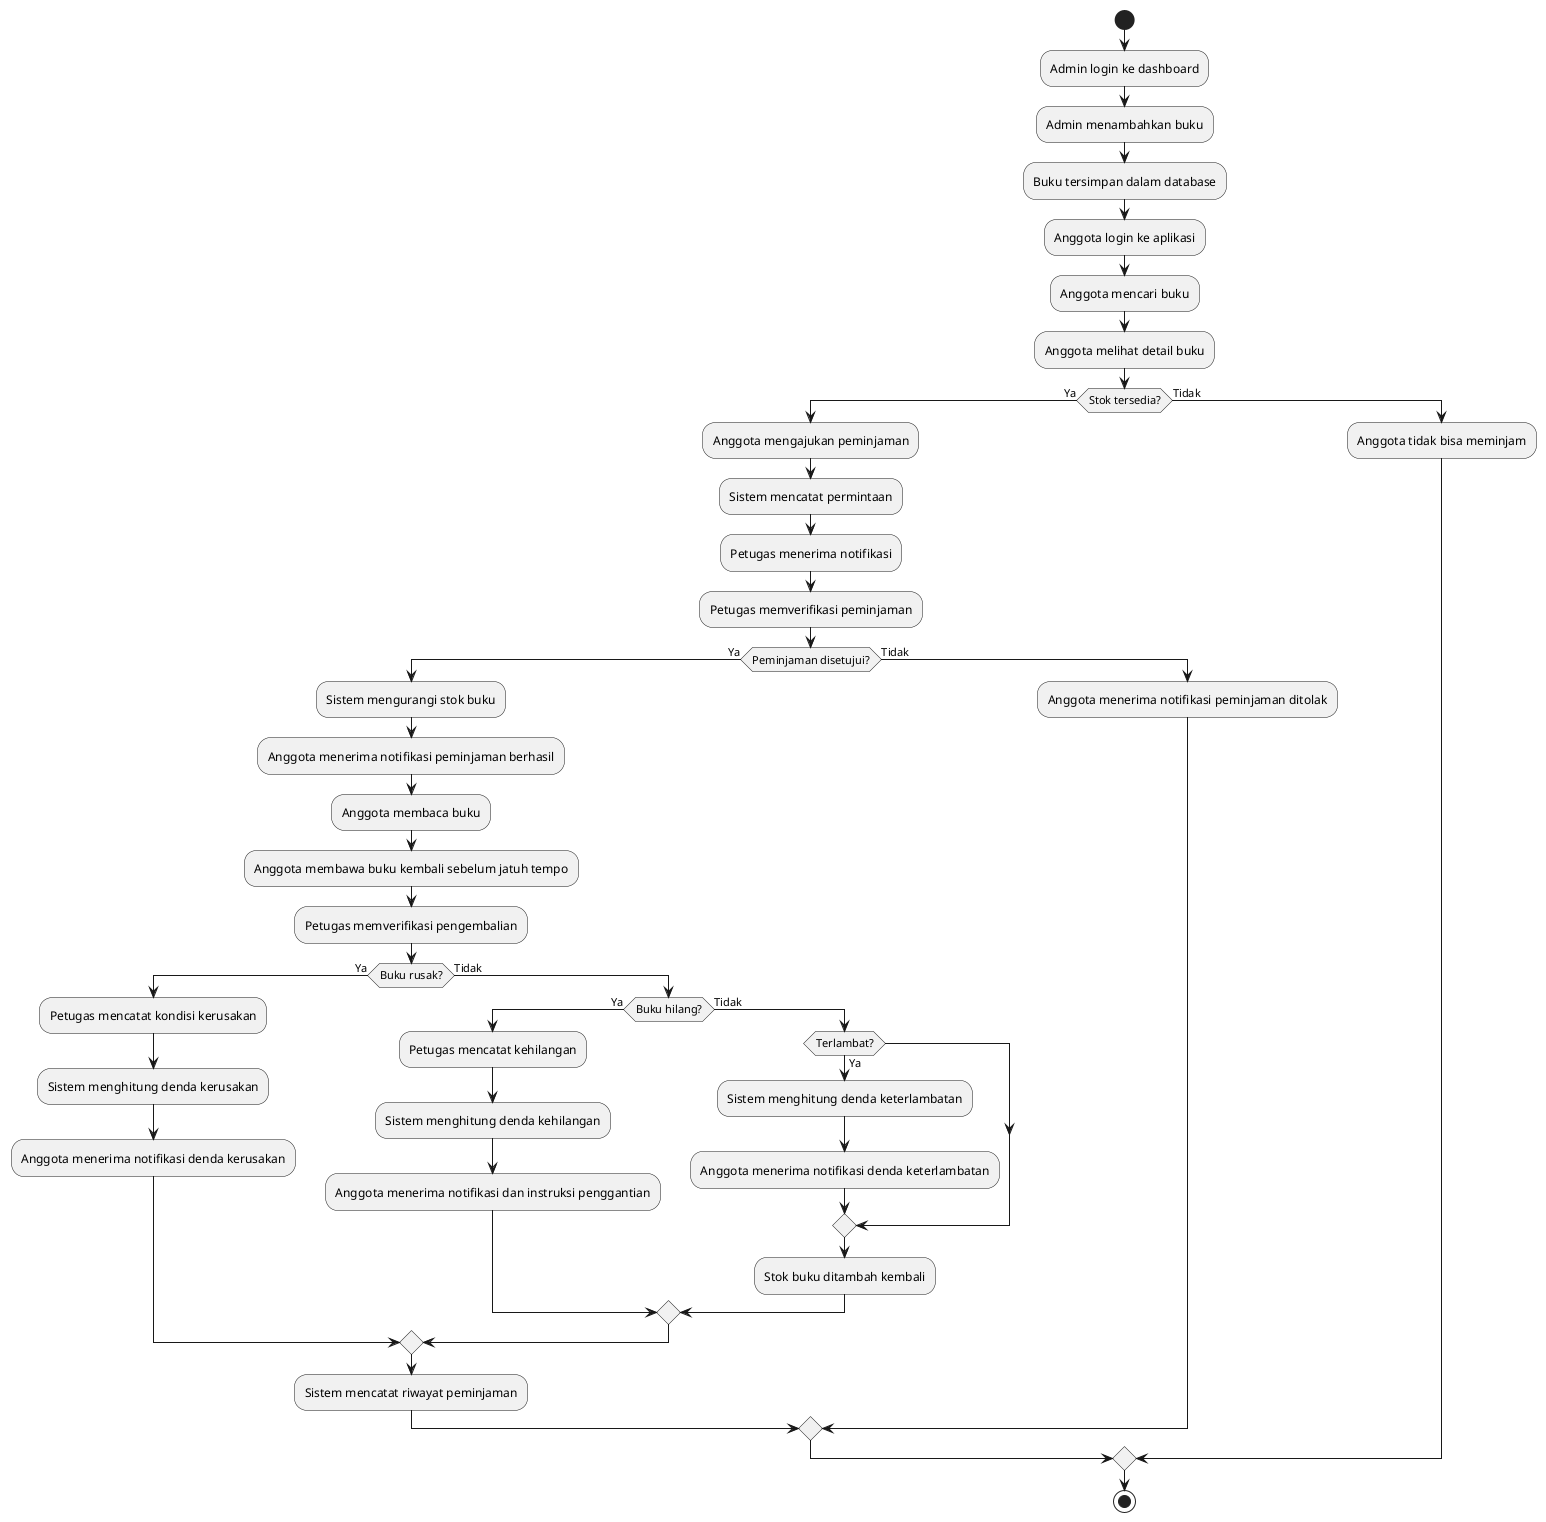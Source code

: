 @startuml FLOWPERPUSTAKAAN
start

:Admin login ke dashboard;
:Admin menambahkan buku;
:Buku tersimpan dalam database;

:Anggota login ke aplikasi;
:Anggota mencari buku;
:Anggota melihat detail buku;

if (Stok tersedia?) then (Ya)
    :Anggota mengajukan peminjaman;
    :Sistem mencatat permintaan;
    :Petugas menerima notifikasi;
    :Petugas memverifikasi peminjaman;

    if (Peminjaman disetujui?) then (Ya)
        :Sistem mengurangi stok buku;
        :Anggota menerima notifikasi peminjaman berhasil;
        
        :Anggota membaca buku;
        :Anggota membawa buku kembali sebelum jatuh tempo;
        
        :Petugas memverifikasi pengembalian;
        if (Buku rusak?) then (Ya)
            :Petugas mencatat kondisi kerusakan;
            :Sistem menghitung denda kerusakan;
            :Anggota menerima notifikasi denda kerusakan;
        else (Tidak)
            if (Buku hilang?) then (Ya)
                :Petugas mencatat kehilangan;
                :Sistem menghitung denda kehilangan;
                :Anggota menerima notifikasi dan instruksi penggantian;
            else (Tidak)
                if (Terlambat?) then (Ya)
                    :Sistem menghitung denda keterlambatan;
                    :Anggota menerima notifikasi denda keterlambatan;
                endif
                :Stok buku ditambah kembali;
            endif
        endif

        :Sistem mencatat riwayat peminjaman;
    else (Tidak)
        :Anggota menerima notifikasi peminjaman ditolak;
    endif
else (Tidak)
    :Anggota tidak bisa meminjam;
endif

stop
@enduml
